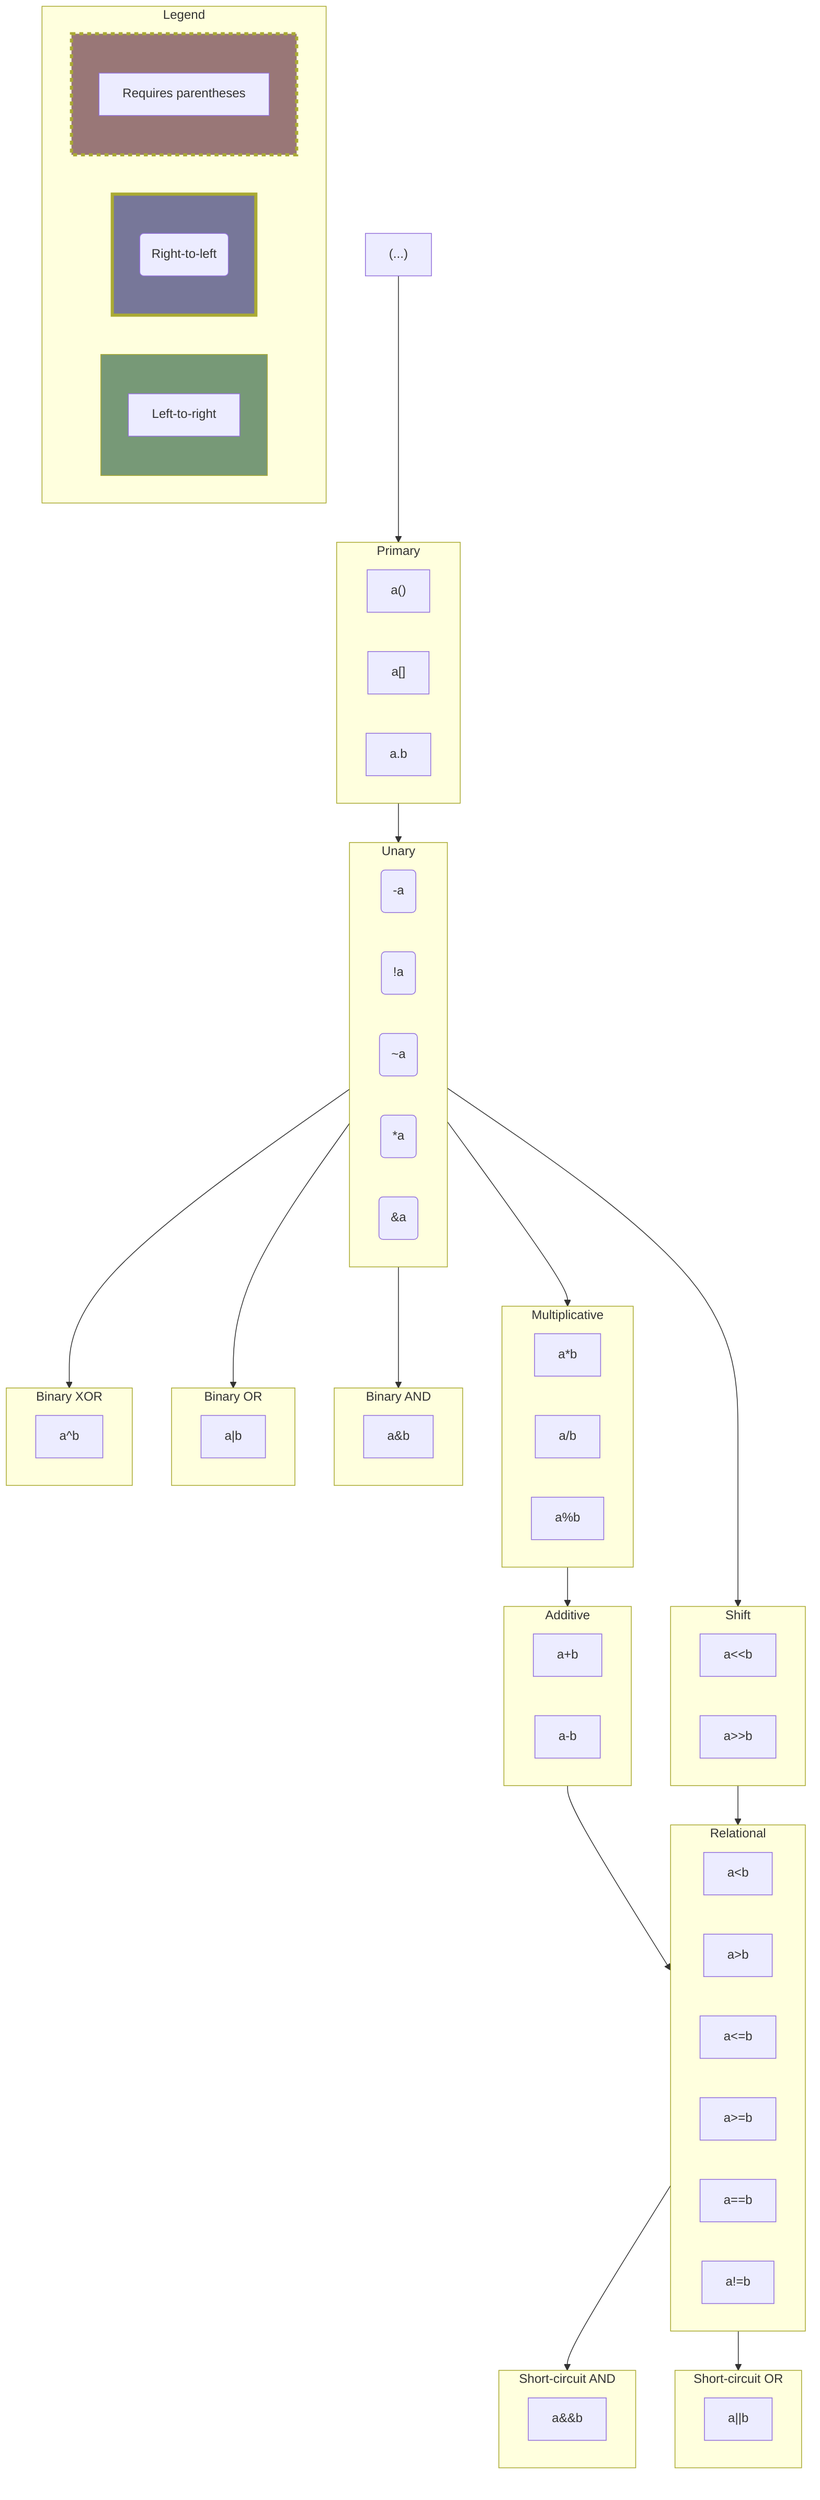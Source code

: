 flowchart TD
    classDef ltrGraph fill:#797;
    classDef rtlGraph fill:#779,stroke-width:4px;
    classDef noneGraph fill:#977,stroke-width:4px,stroke-dasharray: 5 5;
    subgraph legend["Legend"]
    subgraph legend0[" "]
    legend00["Left-to-right"]
    end
    subgraph legend1[" "]
    legend10("Right-to-left")
    end
    subgraph legend2[" "]
    legend20["Requires parentheses"]
    end
    class legend0 ltrGraph;
    class legend1 rtlGraph;
    class legend2 noneGraph;
    end
    A["(...)"]
    subgraph primary["Primary"]
    primary0["a()"]
    primary1["a[]"]
    primary2["a.b"]
    end
    subgraph unary["Unary"]
    unary0("-a")
    unary1("!a")
    unary2("~a")
    unary3("*a")
    unary4("&a")
    end
    subgraph multiplicative["Multiplicative"]
    multiplicative0["a*b"]
    multiplicative1["a/b"]
    multiplicative2["a%b"]
    end
    subgraph additive["Additive"]
    additive0["a+b"]
    additive1["a-b"]
    end
    subgraph shift["Shift"]
    shift0["a&lt;&lt;b"]
    shift1["a>>b"]
    end
    subgraph relational["Relational"]
    relational0["a&lt;b"]
    relational1["a>b"]
    relational2["a&lt;=b"]
    relational3["a>=b"]
    relational4["a==b"]
    relational5["a!=b"]
    end
    subgraph binary0["Binary AND"]
    binary00["a&b"]
    end
    subgraph binary1["Binary OR"]
    binary10["a|b"]
    end
    subgraph binary2["Binary XOR"]
    binary20["a^b"]
    end
    subgraph shortcircuit0["Short-circuit AND"]
    shortcircuit00["a&&b"]
    end
    subgraph shortcircuit1["Short-circuit OR"]
    shortcircuit10["a||b"]
    end
    class primary ltrGraph;
    class unary rtlGraph;
    class multiplicative ltrGraph;
    class additive ltrGraph;
    class shift noneGraph;
    class relational noneGraph;
    class binary0 ltrGraph;
    class binary1 ltrGraph;
    class binary2 ltrGraph;
    class shortcircuit0 ltrGraph;
    class shortcircuit1 ltrGraph;
    A-->primary;
    primary-->unary;
    unary-->multiplicative;
    unary-->shift;
    unary-->binary0;
    unary-->binary1;
    unary-->binary2;
    multiplicative-->additive
    additive-->relational;
    shift-->relational;
    relational-->shortcircuit0;
    relational-->shortcircuit1;